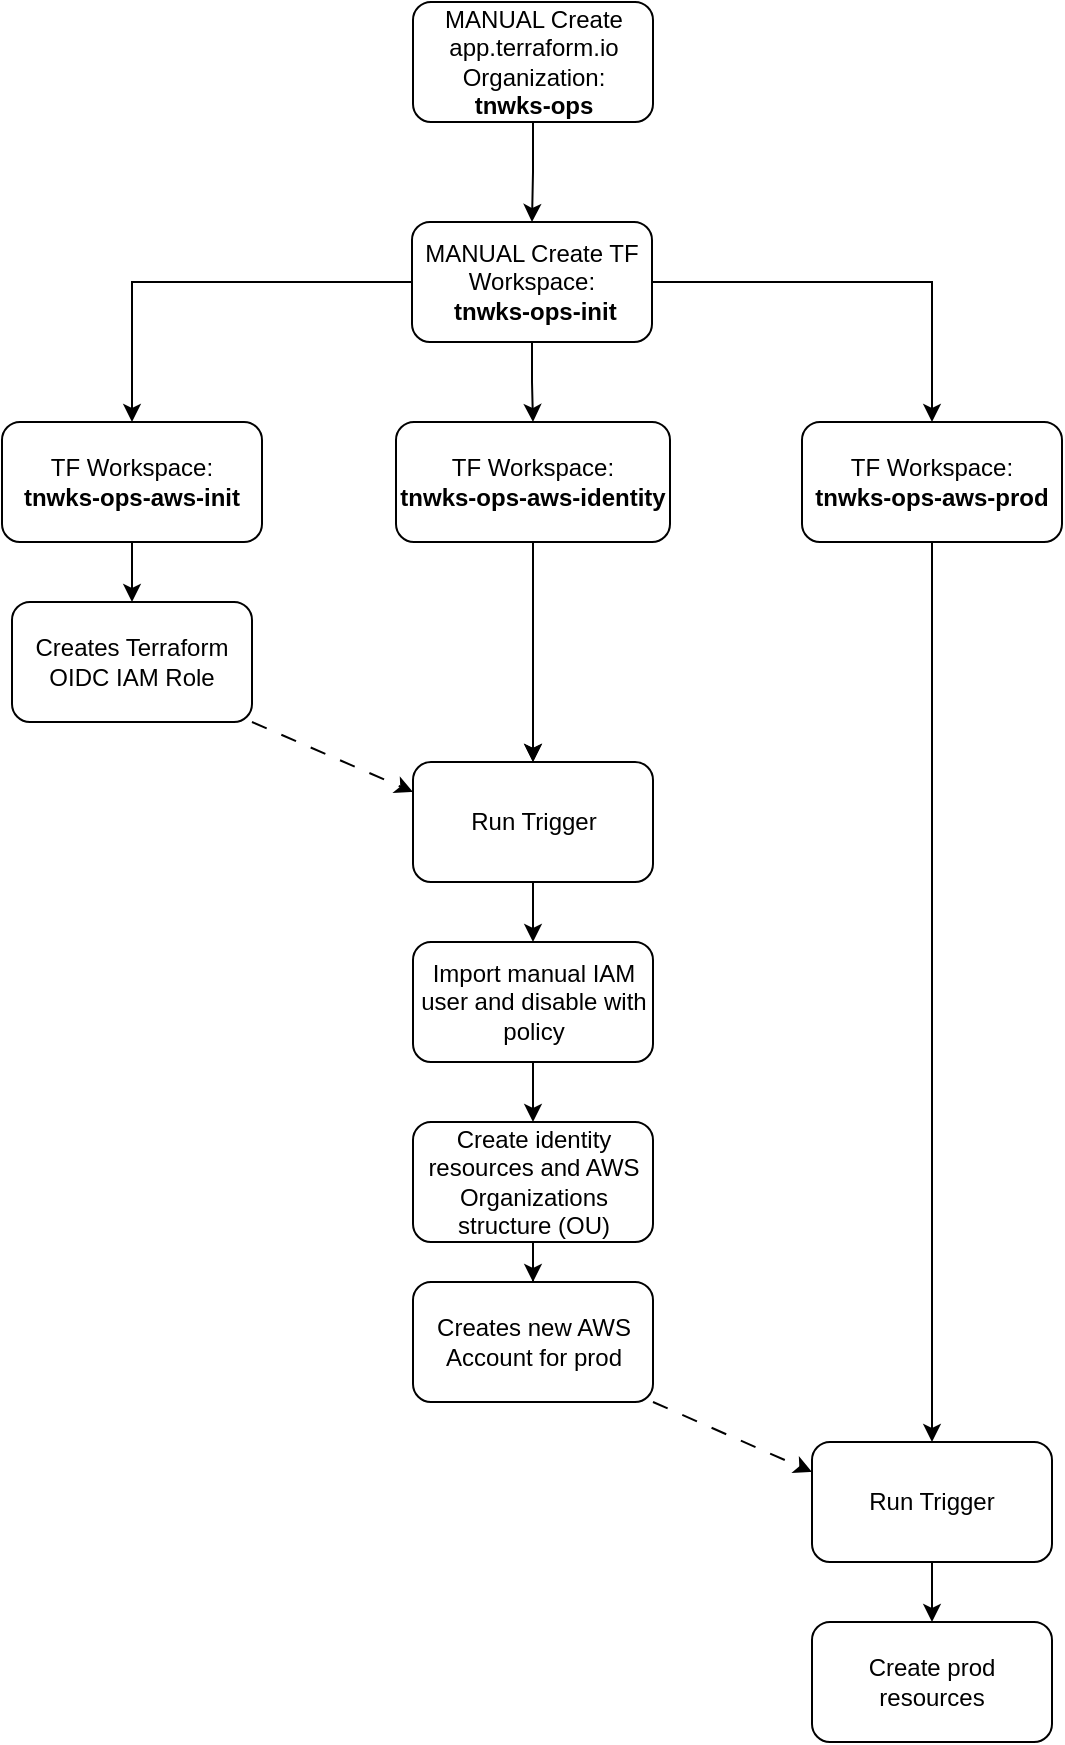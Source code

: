<mxfile version="21.2.8" type="device">
  <diagram name="Page-1" id="9zro17haOnT7xdOlwJow">
    <mxGraphModel dx="1056" dy="806" grid="1" gridSize="10" guides="1" tooltips="1" connect="1" arrows="1" fold="1" page="1" pageScale="1" pageWidth="850" pageHeight="1100" math="0" shadow="0">
      <root>
        <mxCell id="0" />
        <mxCell id="1" parent="0" />
        <mxCell id="b-uksDCO79nauFOuNBUm-3" value="" style="edgeStyle=orthogonalEdgeStyle;rounded=0;orthogonalLoop=1;jettySize=auto;html=1;" parent="1" source="b-uksDCO79nauFOuNBUm-1" target="b-uksDCO79nauFOuNBUm-2" edge="1">
          <mxGeometry relative="1" as="geometry" />
        </mxCell>
        <mxCell id="b-uksDCO79nauFOuNBUm-1" value="MANUAL Create app.terraform.io Organization:&lt;br&gt;&lt;b&gt;tnwks-ops&lt;/b&gt;" style="rounded=1;whiteSpace=wrap;html=1;" parent="1" vertex="1">
          <mxGeometry x="365.5" y="170" width="120" height="60" as="geometry" />
        </mxCell>
        <mxCell id="b-uksDCO79nauFOuNBUm-5" value="" style="edgeStyle=orthogonalEdgeStyle;rounded=0;orthogonalLoop=1;jettySize=auto;html=1;" parent="1" source="b-uksDCO79nauFOuNBUm-2" target="b-uksDCO79nauFOuNBUm-4" edge="1">
          <mxGeometry relative="1" as="geometry" />
        </mxCell>
        <mxCell id="b-uksDCO79nauFOuNBUm-8" style="edgeStyle=orthogonalEdgeStyle;rounded=0;orthogonalLoop=1;jettySize=auto;html=1;entryX=0.5;entryY=0;entryDx=0;entryDy=0;" parent="1" source="b-uksDCO79nauFOuNBUm-2" target="b-uksDCO79nauFOuNBUm-7" edge="1">
          <mxGeometry relative="1" as="geometry" />
        </mxCell>
        <mxCell id="b-uksDCO79nauFOuNBUm-9" style="edgeStyle=orthogonalEdgeStyle;rounded=0;orthogonalLoop=1;jettySize=auto;html=1;exitX=0.5;exitY=1;exitDx=0;exitDy=0;entryX=0.5;entryY=0;entryDx=0;entryDy=0;" parent="1" source="b-uksDCO79nauFOuNBUm-2" target="b-uksDCO79nauFOuNBUm-6" edge="1">
          <mxGeometry relative="1" as="geometry" />
        </mxCell>
        <mxCell id="b-uksDCO79nauFOuNBUm-2" value="MANUAL Create TF Workspace:&lt;br&gt;&amp;nbsp;&lt;b&gt;tnwks-ops-init&lt;/b&gt;" style="whiteSpace=wrap;html=1;rounded=1;" parent="1" vertex="1">
          <mxGeometry x="365" y="280" width="120" height="60" as="geometry" />
        </mxCell>
        <mxCell id="b-uksDCO79nauFOuNBUm-11" value="" style="edgeStyle=orthogonalEdgeStyle;rounded=0;orthogonalLoop=1;jettySize=auto;html=1;" parent="1" source="b-uksDCO79nauFOuNBUm-4" target="b-uksDCO79nauFOuNBUm-10" edge="1">
          <mxGeometry relative="1" as="geometry" />
        </mxCell>
        <mxCell id="b-uksDCO79nauFOuNBUm-4" value="TF Workspace:&lt;br&gt;&lt;b&gt;tnwks-ops-aws-init&lt;/b&gt;" style="whiteSpace=wrap;html=1;rounded=1;" parent="1" vertex="1">
          <mxGeometry x="160" y="380" width="130" height="60" as="geometry" />
        </mxCell>
        <mxCell id="b-uksDCO79nauFOuNBUm-13" value="" style="edgeStyle=orthogonalEdgeStyle;rounded=0;orthogonalLoop=1;jettySize=auto;html=1;entryX=0.5;entryY=0;entryDx=0;entryDy=0;" parent="1" source="d5RkzDWmyZlMlEkpNMNl-6" target="d5RkzDWmyZlMlEkpNMNl-1" edge="1">
          <mxGeometry relative="1" as="geometry" />
        </mxCell>
        <mxCell id="d5RkzDWmyZlMlEkpNMNl-7" value="" style="edgeStyle=orthogonalEdgeStyle;rounded=0;orthogonalLoop=1;jettySize=auto;html=1;" parent="1" source="b-uksDCO79nauFOuNBUm-6" target="d5RkzDWmyZlMlEkpNMNl-6" edge="1">
          <mxGeometry relative="1" as="geometry" />
        </mxCell>
        <mxCell id="b-uksDCO79nauFOuNBUm-6" value="TF Workspace:&lt;br style=&quot;border-color: var(--border-color);&quot;&gt;&lt;b&gt;tnwks-ops-aws-identity&lt;/b&gt;" style="whiteSpace=wrap;html=1;rounded=1;" parent="1" vertex="1">
          <mxGeometry x="357" y="380" width="137" height="60" as="geometry" />
        </mxCell>
        <mxCell id="d5RkzDWmyZlMlEkpNMNl-11" value="" style="edgeStyle=orthogonalEdgeStyle;rounded=0;orthogonalLoop=1;jettySize=auto;html=1;" parent="1" source="b-uksDCO79nauFOuNBUm-7" target="d5RkzDWmyZlMlEkpNMNl-10" edge="1">
          <mxGeometry relative="1" as="geometry" />
        </mxCell>
        <mxCell id="b-uksDCO79nauFOuNBUm-7" value="&lt;span style=&quot;font-weight: normal;&quot;&gt;TF Workspace:&lt;/span&gt;&lt;br style=&quot;border-color: var(--border-color);&quot;&gt;tnwks-ops-aws-prod" style="whiteSpace=wrap;html=1;rounded=1;fontStyle=1" parent="1" vertex="1">
          <mxGeometry x="560" y="380" width="130" height="60" as="geometry" />
        </mxCell>
        <mxCell id="d5RkzDWmyZlMlEkpNMNl-9" style="rounded=0;orthogonalLoop=1;jettySize=auto;html=1;exitX=1;exitY=1;exitDx=0;exitDy=0;entryX=0;entryY=0.25;entryDx=0;entryDy=0;dashed=1;dashPattern=8 8;" parent="1" source="b-uksDCO79nauFOuNBUm-10" target="d5RkzDWmyZlMlEkpNMNl-6" edge="1">
          <mxGeometry relative="1" as="geometry" />
        </mxCell>
        <mxCell id="b-uksDCO79nauFOuNBUm-10" value="Creates Terraform OIDC IAM Role" style="whiteSpace=wrap;html=1;rounded=1;" parent="1" vertex="1">
          <mxGeometry x="165" y="470" width="120" height="60" as="geometry" />
        </mxCell>
        <mxCell id="d5RkzDWmyZlMlEkpNMNl-5" value="" style="edgeStyle=orthogonalEdgeStyle;rounded=0;orthogonalLoop=1;jettySize=auto;html=1;" parent="1" source="b-uksDCO79nauFOuNBUm-12" target="d5RkzDWmyZlMlEkpNMNl-4" edge="1">
          <mxGeometry relative="1" as="geometry" />
        </mxCell>
        <mxCell id="b-uksDCO79nauFOuNBUm-12" value="Create identity resources and AWS Organizations structure (OU)" style="whiteSpace=wrap;html=1;rounded=1;" parent="1" vertex="1">
          <mxGeometry x="365.5" y="730" width="120" height="60" as="geometry" />
        </mxCell>
        <mxCell id="d5RkzDWmyZlMlEkpNMNl-3" style="edgeStyle=orthogonalEdgeStyle;rounded=0;orthogonalLoop=1;jettySize=auto;html=1;exitX=0.5;exitY=1;exitDx=0;exitDy=0;entryX=0.5;entryY=0;entryDx=0;entryDy=0;" parent="1" source="d5RkzDWmyZlMlEkpNMNl-1" target="b-uksDCO79nauFOuNBUm-12" edge="1">
          <mxGeometry relative="1" as="geometry" />
        </mxCell>
        <mxCell id="d5RkzDWmyZlMlEkpNMNl-1" value="Import manual IAM user and disable with policy" style="whiteSpace=wrap;html=1;rounded=1;" parent="1" vertex="1">
          <mxGeometry x="365.5" y="640" width="120" height="60" as="geometry" />
        </mxCell>
        <mxCell id="d5RkzDWmyZlMlEkpNMNl-12" style="rounded=0;orthogonalLoop=1;jettySize=auto;html=1;exitX=1;exitY=1;exitDx=0;exitDy=0;entryX=0;entryY=0.25;entryDx=0;entryDy=0;dashed=1;dashPattern=8 8;" parent="1" source="d5RkzDWmyZlMlEkpNMNl-4" target="d5RkzDWmyZlMlEkpNMNl-10" edge="1">
          <mxGeometry relative="1" as="geometry" />
        </mxCell>
        <mxCell id="d5RkzDWmyZlMlEkpNMNl-4" value="Creates new AWS Account for prod" style="whiteSpace=wrap;html=1;rounded=1;" parent="1" vertex="1">
          <mxGeometry x="365.5" y="810" width="120" height="60" as="geometry" />
        </mxCell>
        <mxCell id="d5RkzDWmyZlMlEkpNMNl-8" value="" style="edgeStyle=orthogonalEdgeStyle;rounded=0;orthogonalLoop=1;jettySize=auto;html=1;entryX=0.5;entryY=0;entryDx=0;entryDy=0;" parent="1" source="b-uksDCO79nauFOuNBUm-6" target="d5RkzDWmyZlMlEkpNMNl-6" edge="1">
          <mxGeometry relative="1" as="geometry">
            <mxPoint x="426" y="440" as="sourcePoint" />
            <mxPoint x="426" y="640" as="targetPoint" />
          </mxGeometry>
        </mxCell>
        <mxCell id="d5RkzDWmyZlMlEkpNMNl-6" value="Run Trigger" style="whiteSpace=wrap;html=1;rounded=1;" parent="1" vertex="1">
          <mxGeometry x="365.5" y="550" width="120" height="60" as="geometry" />
        </mxCell>
        <mxCell id="d5RkzDWmyZlMlEkpNMNl-14" value="" style="edgeStyle=orthogonalEdgeStyle;rounded=0;orthogonalLoop=1;jettySize=auto;html=1;" parent="1" source="d5RkzDWmyZlMlEkpNMNl-10" target="d5RkzDWmyZlMlEkpNMNl-13" edge="1">
          <mxGeometry relative="1" as="geometry" />
        </mxCell>
        <mxCell id="d5RkzDWmyZlMlEkpNMNl-10" value="&lt;span style=&quot;font-weight: normal;&quot;&gt;Run Trigger&lt;/span&gt;" style="whiteSpace=wrap;html=1;rounded=1;fontStyle=1;" parent="1" vertex="1">
          <mxGeometry x="565" y="890" width="120" height="60" as="geometry" />
        </mxCell>
        <mxCell id="d5RkzDWmyZlMlEkpNMNl-13" value="&lt;span style=&quot;font-weight: normal;&quot;&gt;Create prod resources&lt;/span&gt;" style="whiteSpace=wrap;html=1;rounded=1;fontStyle=1;" parent="1" vertex="1">
          <mxGeometry x="565" y="980" width="120" height="60" as="geometry" />
        </mxCell>
      </root>
    </mxGraphModel>
  </diagram>
</mxfile>
